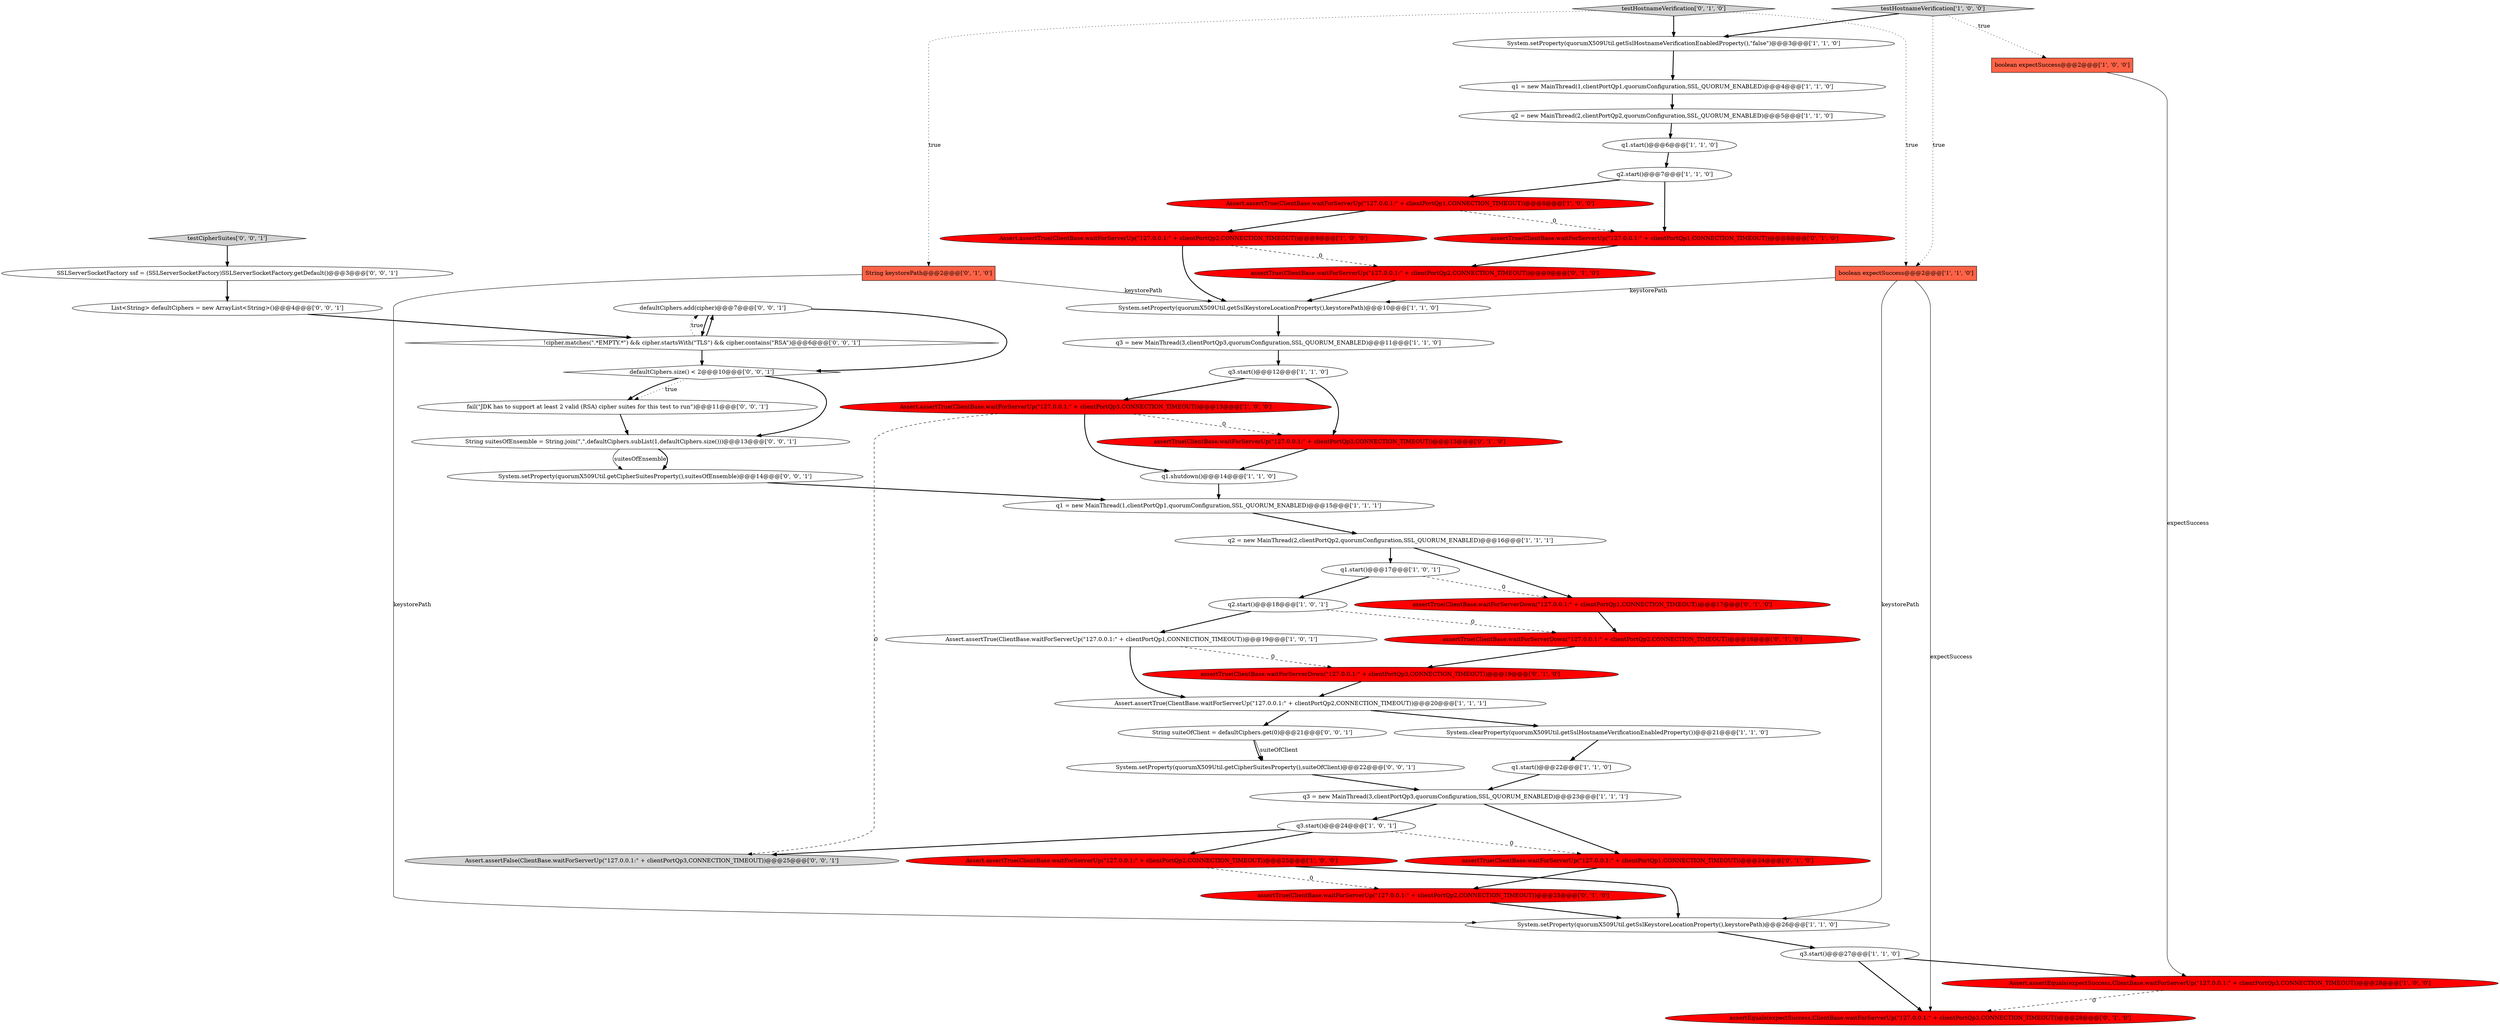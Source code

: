 digraph {
15 [style = filled, label = "q1.start()@@@22@@@['1', '1', '0']", fillcolor = white, shape = ellipse image = "AAA0AAABBB1BBB"];
49 [style = filled, label = "testCipherSuites['0', '0', '1']", fillcolor = lightgray, shape = diamond image = "AAA0AAABBB3BBB"];
14 [style = filled, label = "Assert.assertTrue(ClientBase.waitForServerUp(\"127.0.0.1:\" + clientPortQp2,CONNECTION_TIMEOUT))@@@20@@@['1', '1', '1']", fillcolor = white, shape = ellipse image = "AAA0AAABBB1BBB"];
8 [style = filled, label = "Assert.assertEquals(expectSuccess,ClientBase.waitForServerUp(\"127.0.0.1:\" + clientPortQp3,CONNECTION_TIMEOUT))@@@28@@@['1', '0', '0']", fillcolor = red, shape = ellipse image = "AAA1AAABBB1BBB"];
42 [style = filled, label = "defaultCiphers.size() < 2@@@10@@@['0', '0', '1']", fillcolor = white, shape = diamond image = "AAA0AAABBB3BBB"];
9 [style = filled, label = "Assert.assertTrue(ClientBase.waitForServerUp(\"127.0.0.1:\" + clientPortQp3,CONNECTION_TIMEOUT))@@@13@@@['1', '0', '0']", fillcolor = red, shape = ellipse image = "AAA1AAABBB1BBB"];
13 [style = filled, label = "q1 = new MainThread(1,clientPortQp1,quorumConfiguration,SSL_QUORUM_ENABLED)@@@4@@@['1', '1', '0']", fillcolor = white, shape = ellipse image = "AAA0AAABBB1BBB"];
4 [style = filled, label = "Assert.assertTrue(ClientBase.waitForServerUp(\"127.0.0.1:\" + clientPortQp1,CONNECTION_TIMEOUT))@@@19@@@['1', '0', '1']", fillcolor = white, shape = ellipse image = "AAA0AAABBB1BBB"];
27 [style = filled, label = "q2 = new MainThread(2,clientPortQp2,quorumConfiguration,SSL_QUORUM_ENABLED)@@@16@@@['1', '1', '1']", fillcolor = white, shape = ellipse image = "AAA0AAABBB1BBB"];
0 [style = filled, label = "System.setProperty(quorumX509Util.getSslKeystoreLocationProperty(),keystorePath)@@@26@@@['1', '1', '0']", fillcolor = white, shape = ellipse image = "AAA0AAABBB1BBB"];
45 [style = filled, label = "SSLServerSocketFactory ssf = (SSLServerSocketFactory)SSLServerSocketFactory.getDefault()@@@3@@@['0', '0', '1']", fillcolor = white, shape = ellipse image = "AAA0AAABBB3BBB"];
17 [style = filled, label = "q3.start()@@@27@@@['1', '1', '0']", fillcolor = white, shape = ellipse image = "AAA0AAABBB1BBB"];
22 [style = filled, label = "q3.start()@@@24@@@['1', '0', '1']", fillcolor = white, shape = ellipse image = "AAA0AAABBB1BBB"];
1 [style = filled, label = "q1 = new MainThread(1,clientPortQp1,quorumConfiguration,SSL_QUORUM_ENABLED)@@@15@@@['1', '1', '1']", fillcolor = white, shape = ellipse image = "AAA0AAABBB1BBB"];
11 [style = filled, label = "Assert.assertTrue(ClientBase.waitForServerUp(\"127.0.0.1:\" + clientPortQp1,CONNECTION_TIMEOUT))@@@8@@@['1', '0', '0']", fillcolor = red, shape = ellipse image = "AAA1AAABBB1BBB"];
10 [style = filled, label = "System.setProperty(quorumX509Util.getSslHostnameVerificationEnabledProperty(),\"false\")@@@3@@@['1', '1', '0']", fillcolor = white, shape = ellipse image = "AAA0AAABBB1BBB"];
40 [style = filled, label = "defaultCiphers.add(cipher)@@@7@@@['0', '0', '1']", fillcolor = white, shape = ellipse image = "AAA0AAABBB3BBB"];
44 [style = filled, label = "!cipher.matches(\".*EMPTY.*\") && cipher.startsWith(\"TLS\") && cipher.contains(\"RSA\")@@@6@@@['0', '0', '1']", fillcolor = white, shape = diamond image = "AAA0AAABBB3BBB"];
21 [style = filled, label = "q3 = new MainThread(3,clientPortQp3,quorumConfiguration,SSL_QUORUM_ENABLED)@@@11@@@['1', '1', '0']", fillcolor = white, shape = ellipse image = "AAA0AAABBB1BBB"];
24 [style = filled, label = "q1.start()@@@17@@@['1', '0', '1']", fillcolor = white, shape = ellipse image = "AAA0AAABBB1BBB"];
46 [style = filled, label = "String suitesOfEnsemble = String.join(\",\",defaultCiphers.subList(1,defaultCiphers.size()))@@@13@@@['0', '0', '1']", fillcolor = white, shape = ellipse image = "AAA0AAABBB3BBB"];
30 [style = filled, label = "String keystorePath@@@2@@@['0', '1', '0']", fillcolor = tomato, shape = box image = "AAA0AAABBB2BBB"];
32 [style = filled, label = "assertTrue(ClientBase.waitForServerUp(\"127.0.0.1:\" + clientPortQp1,CONNECTION_TIMEOUT))@@@8@@@['0', '1', '0']", fillcolor = red, shape = ellipse image = "AAA1AAABBB2BBB"];
20 [style = filled, label = "boolean expectSuccess@@@2@@@['1', '1', '0']", fillcolor = tomato, shape = box image = "AAA0AAABBB1BBB"];
3 [style = filled, label = "System.setProperty(quorumX509Util.getSslKeystoreLocationProperty(),keystorePath)@@@10@@@['1', '1', '0']", fillcolor = white, shape = ellipse image = "AAA0AAABBB1BBB"];
6 [style = filled, label = "Assert.assertTrue(ClientBase.waitForServerUp(\"127.0.0.1:\" + clientPortQp2,CONNECTION_TIMEOUT))@@@9@@@['1', '0', '0']", fillcolor = red, shape = ellipse image = "AAA1AAABBB1BBB"];
18 [style = filled, label = "Assert.assertTrue(ClientBase.waitForServerUp(\"127.0.0.1:\" + clientPortQp2,CONNECTION_TIMEOUT))@@@25@@@['1', '0', '0']", fillcolor = red, shape = ellipse image = "AAA1AAABBB1BBB"];
39 [style = filled, label = "assertTrue(ClientBase.waitForServerDown(\"127.0.0.1:\" + clientPortQp1,CONNECTION_TIMEOUT))@@@17@@@['0', '1', '0']", fillcolor = red, shape = ellipse image = "AAA1AAABBB2BBB"];
36 [style = filled, label = "assertEquals(expectSuccess,ClientBase.waitForServerUp(\"127.0.0.1:\" + clientPortQp3,CONNECTION_TIMEOUT))@@@28@@@['0', '1', '0']", fillcolor = red, shape = ellipse image = "AAA1AAABBB2BBB"];
37 [style = filled, label = "assertTrue(ClientBase.waitForServerUp(\"127.0.0.1:\" + clientPortQp1,CONNECTION_TIMEOUT))@@@24@@@['0', '1', '0']", fillcolor = red, shape = ellipse image = "AAA1AAABBB2BBB"];
31 [style = filled, label = "assertTrue(ClientBase.waitForServerUp(\"127.0.0.1:\" + clientPortQp2,CONNECTION_TIMEOUT))@@@25@@@['0', '1', '0']", fillcolor = red, shape = ellipse image = "AAA1AAABBB2BBB"];
43 [style = filled, label = "System.setProperty(quorumX509Util.getCipherSuitesProperty(),suitesOfEnsemble)@@@14@@@['0', '0', '1']", fillcolor = white, shape = ellipse image = "AAA0AAABBB3BBB"];
29 [style = filled, label = "testHostnameVerification['0', '1', '0']", fillcolor = lightgray, shape = diamond image = "AAA0AAABBB2BBB"];
34 [style = filled, label = "assertTrue(ClientBase.waitForServerUp(\"127.0.0.1:\" + clientPortQp3,CONNECTION_TIMEOUT))@@@13@@@['0', '1', '0']", fillcolor = red, shape = ellipse image = "AAA1AAABBB2BBB"];
38 [style = filled, label = "assertTrue(ClientBase.waitForServerDown(\"127.0.0.1:\" + clientPortQp2,CONNECTION_TIMEOUT))@@@18@@@['0', '1', '0']", fillcolor = red, shape = ellipse image = "AAA1AAABBB2BBB"];
41 [style = filled, label = "System.setProperty(quorumX509Util.getCipherSuitesProperty(),suiteOfClient)@@@22@@@['0', '0', '1']", fillcolor = white, shape = ellipse image = "AAA0AAABBB3BBB"];
47 [style = filled, label = "Assert.assertFalse(ClientBase.waitForServerUp(\"127.0.0.1:\" + clientPortQp3,CONNECTION_TIMEOUT))@@@25@@@['0', '0', '1']", fillcolor = lightgray, shape = ellipse image = "AAA0AAABBB3BBB"];
23 [style = filled, label = "q2.start()@@@18@@@['1', '0', '1']", fillcolor = white, shape = ellipse image = "AAA0AAABBB1BBB"];
16 [style = filled, label = "boolean expectSuccess@@@2@@@['1', '0', '0']", fillcolor = tomato, shape = box image = "AAA0AAABBB1BBB"];
35 [style = filled, label = "assertTrue(ClientBase.waitForServerUp(\"127.0.0.1:\" + clientPortQp2,CONNECTION_TIMEOUT))@@@9@@@['0', '1', '0']", fillcolor = red, shape = ellipse image = "AAA1AAABBB2BBB"];
2 [style = filled, label = "q1.start()@@@6@@@['1', '1', '0']", fillcolor = white, shape = ellipse image = "AAA0AAABBB1BBB"];
33 [style = filled, label = "assertTrue(ClientBase.waitForServerDown(\"127.0.0.1:\" + clientPortQp3,CONNECTION_TIMEOUT))@@@19@@@['0', '1', '0']", fillcolor = red, shape = ellipse image = "AAA1AAABBB2BBB"];
48 [style = filled, label = "String suiteOfClient = defaultCiphers.get(0)@@@21@@@['0', '0', '1']", fillcolor = white, shape = ellipse image = "AAA0AAABBB3BBB"];
50 [style = filled, label = "List<String> defaultCiphers = new ArrayList<String>()@@@4@@@['0', '0', '1']", fillcolor = white, shape = ellipse image = "AAA0AAABBB3BBB"];
25 [style = filled, label = "System.clearProperty(quorumX509Util.getSslHostnameVerificationEnabledProperty())@@@21@@@['1', '1', '0']", fillcolor = white, shape = ellipse image = "AAA0AAABBB1BBB"];
12 [style = filled, label = "q1.shutdown()@@@14@@@['1', '1', '0']", fillcolor = white, shape = ellipse image = "AAA0AAABBB1BBB"];
26 [style = filled, label = "q2 = new MainThread(2,clientPortQp2,quorumConfiguration,SSL_QUORUM_ENABLED)@@@5@@@['1', '1', '0']", fillcolor = white, shape = ellipse image = "AAA0AAABBB1BBB"];
19 [style = filled, label = "testHostnameVerification['1', '0', '0']", fillcolor = lightgray, shape = diamond image = "AAA0AAABBB1BBB"];
7 [style = filled, label = "q3.start()@@@12@@@['1', '1', '0']", fillcolor = white, shape = ellipse image = "AAA0AAABBB1BBB"];
51 [style = filled, label = "fail(\"JDK has to support at least 2 valid (RSA) cipher suites for this test to run\")@@@11@@@['0', '0', '1']", fillcolor = white, shape = ellipse image = "AAA0AAABBB3BBB"];
28 [style = filled, label = "q3 = new MainThread(3,clientPortQp3,quorumConfiguration,SSL_QUORUM_ENABLED)@@@23@@@['1', '1', '1']", fillcolor = white, shape = ellipse image = "AAA0AAABBB1BBB"];
5 [style = filled, label = "q2.start()@@@7@@@['1', '1', '0']", fillcolor = white, shape = ellipse image = "AAA0AAABBB1BBB"];
11->32 [style = dashed, label="0"];
17->8 [style = bold, label=""];
6->3 [style = bold, label=""];
32->35 [style = bold, label=""];
33->14 [style = bold, label=""];
44->42 [style = bold, label=""];
4->14 [style = bold, label=""];
49->45 [style = bold, label=""];
14->25 [style = bold, label=""];
28->37 [style = bold, label=""];
48->41 [style = bold, label=""];
46->43 [style = solid, label="suitesOfEnsemble"];
42->46 [style = bold, label=""];
35->3 [style = bold, label=""];
0->17 [style = bold, label=""];
16->8 [style = solid, label="expectSuccess"];
31->0 [style = bold, label=""];
19->20 [style = dotted, label="true"];
50->44 [style = bold, label=""];
11->6 [style = bold, label=""];
1->27 [style = bold, label=""];
23->4 [style = bold, label=""];
44->40 [style = bold, label=""];
19->10 [style = bold, label=""];
42->51 [style = dotted, label="true"];
20->0 [style = solid, label="keystorePath"];
34->12 [style = bold, label=""];
12->1 [style = bold, label=""];
24->39 [style = dashed, label="0"];
29->20 [style = dotted, label="true"];
4->33 [style = dashed, label="0"];
51->46 [style = bold, label=""];
30->0 [style = solid, label="keystorePath"];
20->3 [style = solid, label="keystorePath"];
42->51 [style = bold, label=""];
6->35 [style = dashed, label="0"];
9->34 [style = dashed, label="0"];
41->28 [style = bold, label=""];
8->36 [style = dashed, label="0"];
9->47 [style = dashed, label="0"];
7->9 [style = bold, label=""];
5->32 [style = bold, label=""];
17->36 [style = bold, label=""];
26->2 [style = bold, label=""];
27->39 [style = bold, label=""];
22->18 [style = bold, label=""];
7->34 [style = bold, label=""];
22->37 [style = dashed, label="0"];
10->13 [style = bold, label=""];
15->28 [style = bold, label=""];
37->31 [style = bold, label=""];
13->26 [style = bold, label=""];
45->50 [style = bold, label=""];
43->1 [style = bold, label=""];
22->47 [style = bold, label=""];
44->40 [style = dotted, label="true"];
23->38 [style = dashed, label="0"];
19->16 [style = dotted, label="true"];
29->30 [style = dotted, label="true"];
39->38 [style = bold, label=""];
25->15 [style = bold, label=""];
21->7 [style = bold, label=""];
29->10 [style = bold, label=""];
3->21 [style = bold, label=""];
20->36 [style = solid, label="expectSuccess"];
5->11 [style = bold, label=""];
27->24 [style = bold, label=""];
9->12 [style = bold, label=""];
48->41 [style = solid, label="suiteOfClient"];
38->33 [style = bold, label=""];
18->31 [style = dashed, label="0"];
40->42 [style = bold, label=""];
18->0 [style = bold, label=""];
14->48 [style = bold, label=""];
28->22 [style = bold, label=""];
40->44 [style = bold, label=""];
2->5 [style = bold, label=""];
30->3 [style = solid, label="keystorePath"];
24->23 [style = bold, label=""];
46->43 [style = bold, label=""];
}
